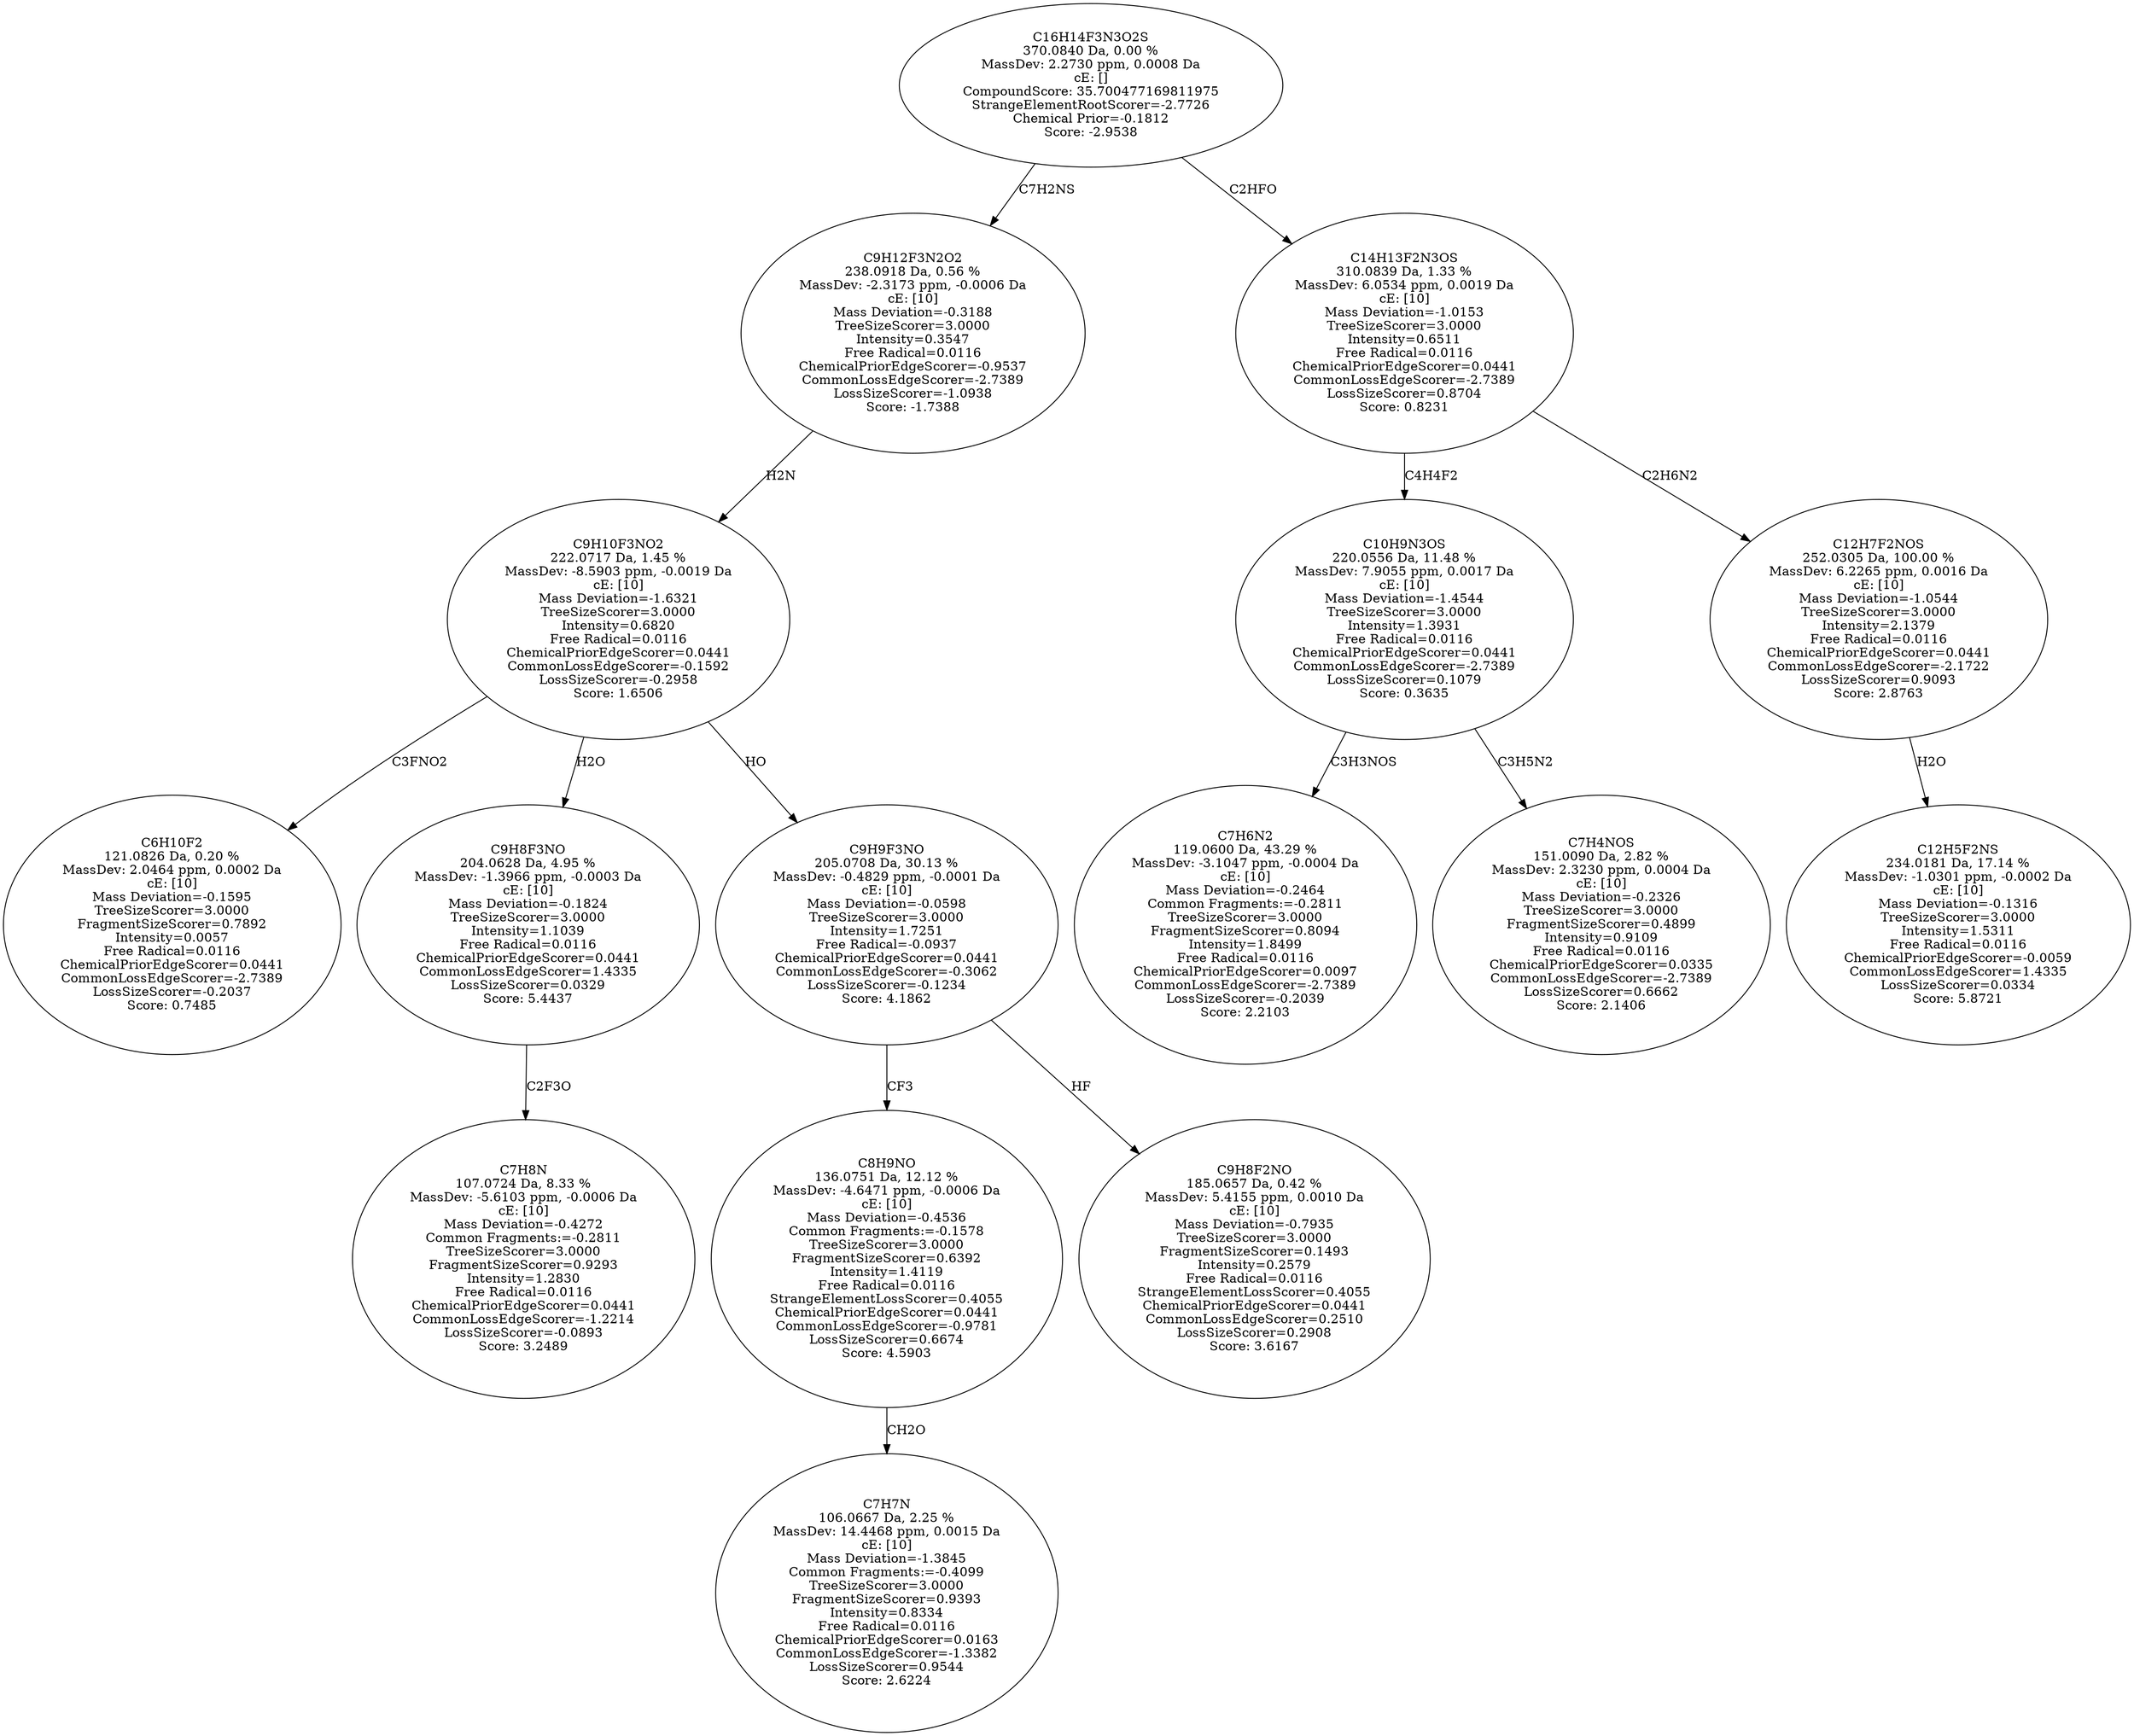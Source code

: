 strict digraph {
v1 [label="C6H10F2\n121.0826 Da, 0.20 %\nMassDev: 2.0464 ppm, 0.0002 Da\ncE: [10]\nMass Deviation=-0.1595\nTreeSizeScorer=3.0000\nFragmentSizeScorer=0.7892\nIntensity=0.0057\nFree Radical=0.0116\nChemicalPriorEdgeScorer=0.0441\nCommonLossEdgeScorer=-2.7389\nLossSizeScorer=-0.2037\nScore: 0.7485"];
v2 [label="C7H8N\n107.0724 Da, 8.33 %\nMassDev: -5.6103 ppm, -0.0006 Da\ncE: [10]\nMass Deviation=-0.4272\nCommon Fragments:=-0.2811\nTreeSizeScorer=3.0000\nFragmentSizeScorer=0.9293\nIntensity=1.2830\nFree Radical=0.0116\nChemicalPriorEdgeScorer=0.0441\nCommonLossEdgeScorer=-1.2214\nLossSizeScorer=-0.0893\nScore: 3.2489"];
v3 [label="C9H8F3NO\n204.0628 Da, 4.95 %\nMassDev: -1.3966 ppm, -0.0003 Da\ncE: [10]\nMass Deviation=-0.1824\nTreeSizeScorer=3.0000\nIntensity=1.1039\nFree Radical=0.0116\nChemicalPriorEdgeScorer=0.0441\nCommonLossEdgeScorer=1.4335\nLossSizeScorer=0.0329\nScore: 5.4437"];
v4 [label="C7H7N\n106.0667 Da, 2.25 %\nMassDev: 14.4468 ppm, 0.0015 Da\ncE: [10]\nMass Deviation=-1.3845\nCommon Fragments:=-0.4099\nTreeSizeScorer=3.0000\nFragmentSizeScorer=0.9393\nIntensity=0.8334\nFree Radical=0.0116\nChemicalPriorEdgeScorer=0.0163\nCommonLossEdgeScorer=-1.3382\nLossSizeScorer=0.9544\nScore: 2.6224"];
v5 [label="C8H9NO\n136.0751 Da, 12.12 %\nMassDev: -4.6471 ppm, -0.0006 Da\ncE: [10]\nMass Deviation=-0.4536\nCommon Fragments:=-0.1578\nTreeSizeScorer=3.0000\nFragmentSizeScorer=0.6392\nIntensity=1.4119\nFree Radical=0.0116\nStrangeElementLossScorer=0.4055\nChemicalPriorEdgeScorer=0.0441\nCommonLossEdgeScorer=-0.9781\nLossSizeScorer=0.6674\nScore: 4.5903"];
v6 [label="C9H8F2NO\n185.0657 Da, 0.42 %\nMassDev: 5.4155 ppm, 0.0010 Da\ncE: [10]\nMass Deviation=-0.7935\nTreeSizeScorer=3.0000\nFragmentSizeScorer=0.1493\nIntensity=0.2579\nFree Radical=0.0116\nStrangeElementLossScorer=0.4055\nChemicalPriorEdgeScorer=0.0441\nCommonLossEdgeScorer=0.2510\nLossSizeScorer=0.2908\nScore: 3.6167"];
v7 [label="C9H9F3NO\n205.0708 Da, 30.13 %\nMassDev: -0.4829 ppm, -0.0001 Da\ncE: [10]\nMass Deviation=-0.0598\nTreeSizeScorer=3.0000\nIntensity=1.7251\nFree Radical=-0.0937\nChemicalPriorEdgeScorer=0.0441\nCommonLossEdgeScorer=-0.3062\nLossSizeScorer=-0.1234\nScore: 4.1862"];
v8 [label="C9H10F3NO2\n222.0717 Da, 1.45 %\nMassDev: -8.5903 ppm, -0.0019 Da\ncE: [10]\nMass Deviation=-1.6321\nTreeSizeScorer=3.0000\nIntensity=0.6820\nFree Radical=0.0116\nChemicalPriorEdgeScorer=0.0441\nCommonLossEdgeScorer=-0.1592\nLossSizeScorer=-0.2958\nScore: 1.6506"];
v9 [label="C9H12F3N2O2\n238.0918 Da, 0.56 %\nMassDev: -2.3173 ppm, -0.0006 Da\ncE: [10]\nMass Deviation=-0.3188\nTreeSizeScorer=3.0000\nIntensity=0.3547\nFree Radical=0.0116\nChemicalPriorEdgeScorer=-0.9537\nCommonLossEdgeScorer=-2.7389\nLossSizeScorer=-1.0938\nScore: -1.7388"];
v10 [label="C7H6N2\n119.0600 Da, 43.29 %\nMassDev: -3.1047 ppm, -0.0004 Da\ncE: [10]\nMass Deviation=-0.2464\nCommon Fragments:=-0.2811\nTreeSizeScorer=3.0000\nFragmentSizeScorer=0.8094\nIntensity=1.8499\nFree Radical=0.0116\nChemicalPriorEdgeScorer=0.0097\nCommonLossEdgeScorer=-2.7389\nLossSizeScorer=-0.2039\nScore: 2.2103"];
v11 [label="C7H4NOS\n151.0090 Da, 2.82 %\nMassDev: 2.3230 ppm, 0.0004 Da\ncE: [10]\nMass Deviation=-0.2326\nTreeSizeScorer=3.0000\nFragmentSizeScorer=0.4899\nIntensity=0.9109\nFree Radical=0.0116\nChemicalPriorEdgeScorer=0.0335\nCommonLossEdgeScorer=-2.7389\nLossSizeScorer=0.6662\nScore: 2.1406"];
v12 [label="C10H9N3OS\n220.0556 Da, 11.48 %\nMassDev: 7.9055 ppm, 0.0017 Da\ncE: [10]\nMass Deviation=-1.4544\nTreeSizeScorer=3.0000\nIntensity=1.3931\nFree Radical=0.0116\nChemicalPriorEdgeScorer=0.0441\nCommonLossEdgeScorer=-2.7389\nLossSizeScorer=0.1079\nScore: 0.3635"];
v13 [label="C12H5F2NS\n234.0181 Da, 17.14 %\nMassDev: -1.0301 ppm, -0.0002 Da\ncE: [10]\nMass Deviation=-0.1316\nTreeSizeScorer=3.0000\nIntensity=1.5311\nFree Radical=0.0116\nChemicalPriorEdgeScorer=-0.0059\nCommonLossEdgeScorer=1.4335\nLossSizeScorer=0.0334\nScore: 5.8721"];
v14 [label="C12H7F2NOS\n252.0305 Da, 100.00 %\nMassDev: 6.2265 ppm, 0.0016 Da\ncE: [10]\nMass Deviation=-1.0544\nTreeSizeScorer=3.0000\nIntensity=2.1379\nFree Radical=0.0116\nChemicalPriorEdgeScorer=0.0441\nCommonLossEdgeScorer=-2.1722\nLossSizeScorer=0.9093\nScore: 2.8763"];
v15 [label="C14H13F2N3OS\n310.0839 Da, 1.33 %\nMassDev: 6.0534 ppm, 0.0019 Da\ncE: [10]\nMass Deviation=-1.0153\nTreeSizeScorer=3.0000\nIntensity=0.6511\nFree Radical=0.0116\nChemicalPriorEdgeScorer=0.0441\nCommonLossEdgeScorer=-2.7389\nLossSizeScorer=0.8704\nScore: 0.8231"];
v16 [label="C16H14F3N3O2S\n370.0840 Da, 0.00 %\nMassDev: 2.2730 ppm, 0.0008 Da\ncE: []\nCompoundScore: 35.700477169811975\nStrangeElementRootScorer=-2.7726\nChemical Prior=-0.1812\nScore: -2.9538"];
v8 -> v1 [label="C3FNO2"];
v3 -> v2 [label="C2F3O"];
v8 -> v3 [label="H2O"];
v5 -> v4 [label="CH2O"];
v7 -> v5 [label="CF3"];
v7 -> v6 [label="HF"];
v8 -> v7 [label="HO"];
v9 -> v8 [label="H2N"];
v16 -> v9 [label="C7H2NS"];
v12 -> v10 [label="C3H3NOS"];
v12 -> v11 [label="C3H5N2"];
v15 -> v12 [label="C4H4F2"];
v14 -> v13 [label="H2O"];
v15 -> v14 [label="C2H6N2"];
v16 -> v15 [label="C2HFO"];
}